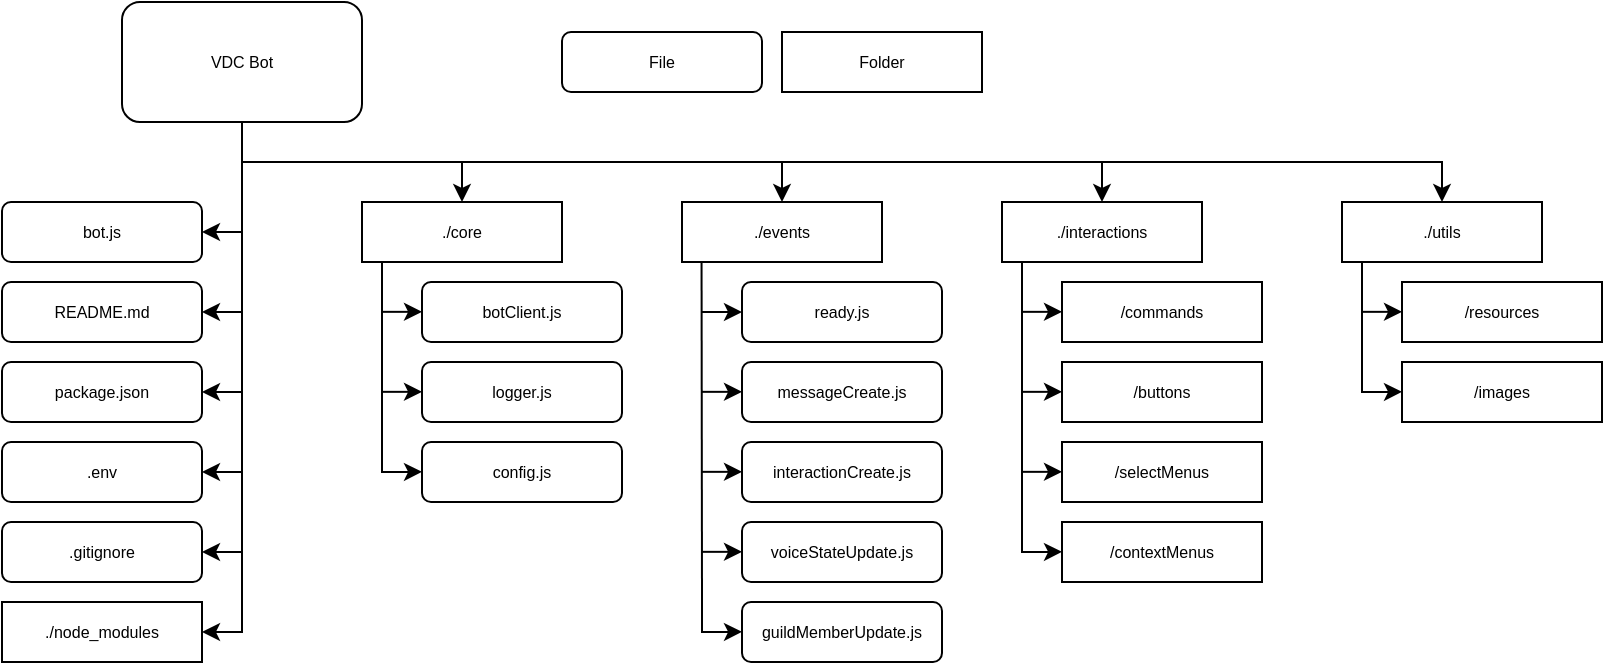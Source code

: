 <mxfile>
    <diagram id="W_Uog8LgI8R0gpSisgZb" name="file-structure">
        <mxGraphModel dx="2130" dy="446" grid="1" gridSize="10" guides="1" tooltips="1" connect="1" arrows="1" fold="1" page="0" pageScale="1" pageWidth="850" pageHeight="1100" math="0" shadow="0">
            <root>
                <mxCell id="0"/>
                <mxCell id="1" parent="0"/>
                <mxCell id="scRuhdwd6UWqini5_JgF-61" style="edgeStyle=orthogonalEdgeStyle;rounded=0;orthogonalLoop=1;jettySize=auto;html=1;entryX=1;entryY=0.5;entryDx=0;entryDy=0;fontSize=8;" parent="1" source="scRuhdwd6UWqini5_JgF-66" target="scRuhdwd6UWqini5_JgF-69" edge="1">
                    <mxGeometry relative="1" as="geometry">
                        <mxPoint x="30" y="630" as="targetPoint"/>
                        <Array as="points">
                            <mxPoint x="-70" y="645"/>
                        </Array>
                    </mxGeometry>
                </mxCell>
                <mxCell id="scRuhdwd6UWqini5_JgF-62" style="edgeStyle=orthogonalEdgeStyle;rounded=0;orthogonalLoop=1;jettySize=auto;html=1;entryX=0.5;entryY=0;entryDx=0;entryDy=0;fontSize=8;" parent="1" source="scRuhdwd6UWqini5_JgF-66" target="scRuhdwd6UWqini5_JgF-104" edge="1">
                    <mxGeometry relative="1" as="geometry">
                        <Array as="points">
                            <mxPoint x="-70" y="610"/>
                            <mxPoint x="530" y="610"/>
                        </Array>
                    </mxGeometry>
                </mxCell>
                <mxCell id="scRuhdwd6UWqini5_JgF-63" style="edgeStyle=orthogonalEdgeStyle;rounded=0;orthogonalLoop=1;jettySize=auto;html=1;entryX=0.5;entryY=0;entryDx=0;entryDy=0;fontSize=8;" parent="1" source="scRuhdwd6UWqini5_JgF-66" target="scRuhdwd6UWqini5_JgF-79" edge="1">
                    <mxGeometry relative="1" as="geometry">
                        <Array as="points">
                            <mxPoint x="-70" y="610"/>
                            <mxPoint x="360" y="610"/>
                        </Array>
                    </mxGeometry>
                </mxCell>
                <mxCell id="scRuhdwd6UWqini5_JgF-64" style="edgeStyle=orthogonalEdgeStyle;rounded=0;orthogonalLoop=1;jettySize=auto;html=1;fontSize=8;" parent="1" source="scRuhdwd6UWqini5_JgF-66" target="scRuhdwd6UWqini5_JgF-78" edge="1">
                    <mxGeometry relative="1" as="geometry">
                        <Array as="points">
                            <mxPoint x="-70" y="610"/>
                            <mxPoint x="200" y="610"/>
                        </Array>
                    </mxGeometry>
                </mxCell>
                <mxCell id="scRuhdwd6UWqini5_JgF-65" style="edgeStyle=orthogonalEdgeStyle;rounded=0;orthogonalLoop=1;jettySize=auto;html=1;entryX=0.5;entryY=0;entryDx=0;entryDy=0;fontSize=8;" parent="1" source="scRuhdwd6UWqini5_JgF-66" target="scRuhdwd6UWqini5_JgF-76" edge="1">
                    <mxGeometry relative="1" as="geometry">
                        <Array as="points">
                            <mxPoint x="-70" y="610"/>
                            <mxPoint x="40" y="610"/>
                        </Array>
                    </mxGeometry>
                </mxCell>
                <mxCell id="scRuhdwd6UWqini5_JgF-66" value="VDC Bot" style="rounded=1;whiteSpace=wrap;html=1;fontSize=8;" parent="1" vertex="1">
                    <mxGeometry x="-130" y="530" width="120" height="60" as="geometry"/>
                </mxCell>
                <mxCell id="scRuhdwd6UWqini5_JgF-67" value="package.json" style="rounded=1;whiteSpace=wrap;html=1;fontSize=8;" parent="1" vertex="1">
                    <mxGeometry x="-190" y="710" width="100" height="30" as="geometry"/>
                </mxCell>
                <mxCell id="scRuhdwd6UWqini5_JgF-68" value="README.md" style="rounded=1;whiteSpace=wrap;html=1;fontSize=8;" parent="1" vertex="1">
                    <mxGeometry x="-190" y="670" width="100" height="30" as="geometry"/>
                </mxCell>
                <mxCell id="scRuhdwd6UWqini5_JgF-69" value="&lt;div style=&quot;font-size: 8px;&quot;&gt;bot.js&lt;/div&gt;" style="rounded=1;whiteSpace=wrap;html=1;fontSize=8;" parent="1" vertex="1">
                    <mxGeometry x="-190" y="630" width="100" height="30" as="geometry"/>
                </mxCell>
                <mxCell id="scRuhdwd6UWqini5_JgF-70" value=".gitignore" style="rounded=1;whiteSpace=wrap;html=1;fontSize=8;" parent="1" vertex="1">
                    <mxGeometry x="-190" y="790" width="100" height="30" as="geometry"/>
                </mxCell>
                <mxCell id="scRuhdwd6UWqini5_JgF-71" value="" style="endArrow=classic;html=1;rounded=0;entryX=1;entryY=0.5;entryDx=0;entryDy=0;fontSize=8;" parent="1" target="scRuhdwd6UWqini5_JgF-77" edge="1">
                    <mxGeometry width="50" height="50" relative="1" as="geometry">
                        <mxPoint x="-70" y="610" as="sourcePoint"/>
                        <mxPoint x="-70" y="750" as="targetPoint"/>
                        <Array as="points">
                            <mxPoint x="-70" y="845"/>
                        </Array>
                    </mxGeometry>
                </mxCell>
                <mxCell id="scRuhdwd6UWqini5_JgF-72" value=".env" style="rounded=1;whiteSpace=wrap;html=1;fontSize=8;" parent="1" vertex="1">
                    <mxGeometry x="-190" y="750" width="100" height="30" as="geometry"/>
                </mxCell>
                <mxCell id="scRuhdwd6UWqini5_JgF-73" value="" style="endArrow=classic;html=1;rounded=0;entryX=1;entryY=0.5;entryDx=0;entryDy=0;fontSize=8;" parent="1" target="scRuhdwd6UWqini5_JgF-72" edge="1">
                    <mxGeometry width="50" height="50" relative="1" as="geometry">
                        <mxPoint x="-70" y="765" as="sourcePoint"/>
                        <mxPoint x="200" y="830" as="targetPoint"/>
                    </mxGeometry>
                </mxCell>
                <mxCell id="scRuhdwd6UWqini5_JgF-74" value="" style="endArrow=classic;html=1;rounded=0;entryX=1;entryY=0.5;entryDx=0;entryDy=0;fontSize=8;" parent="1" target="scRuhdwd6UWqini5_JgF-68" edge="1">
                    <mxGeometry width="50" height="50" relative="1" as="geometry">
                        <mxPoint x="-70" y="685" as="sourcePoint"/>
                        <mxPoint y="720" as="targetPoint"/>
                    </mxGeometry>
                </mxCell>
                <mxCell id="scRuhdwd6UWqini5_JgF-75" value="" style="endArrow=classic;html=1;rounded=0;entryX=1;entryY=0.5;entryDx=0;entryDy=0;fontSize=8;" parent="1" target="scRuhdwd6UWqini5_JgF-67" edge="1">
                    <mxGeometry width="50" height="50" relative="1" as="geometry">
                        <mxPoint x="-70" y="725" as="sourcePoint"/>
                        <mxPoint y="700" as="targetPoint"/>
                    </mxGeometry>
                </mxCell>
                <mxCell id="scRuhdwd6UWqini5_JgF-76" value="./core" style="rounded=0;whiteSpace=wrap;html=1;fontSize=8;" parent="1" vertex="1">
                    <mxGeometry x="-10" y="630" width="100" height="30" as="geometry"/>
                </mxCell>
                <mxCell id="scRuhdwd6UWqini5_JgF-77" value="./node_modules" style="rounded=0;whiteSpace=wrap;html=1;fontSize=8;" parent="1" vertex="1">
                    <mxGeometry x="-190" y="830" width="100" height="30" as="geometry"/>
                </mxCell>
                <mxCell id="scRuhdwd6UWqini5_JgF-78" value="./events" style="rounded=0;whiteSpace=wrap;html=1;fontSize=8;" parent="1" vertex="1">
                    <mxGeometry x="150" y="630" width="100" height="30" as="geometry"/>
                </mxCell>
                <mxCell id="scRuhdwd6UWqini5_JgF-79" value="./interactions" style="rounded=0;whiteSpace=wrap;html=1;fontSize=8;" parent="1" vertex="1">
                    <mxGeometry x="310" y="630" width="100" height="30" as="geometry"/>
                </mxCell>
                <mxCell id="scRuhdwd6UWqini5_JgF-80" value="botClient.js" style="rounded=1;whiteSpace=wrap;html=1;fontSize=8;" parent="1" vertex="1">
                    <mxGeometry x="20" y="670" width="100" height="30" as="geometry"/>
                </mxCell>
                <mxCell id="scRuhdwd6UWqini5_JgF-81" value="&lt;div style=&quot;font-size: 8px;&quot;&gt;logger.js&lt;/div&gt;" style="rounded=1;whiteSpace=wrap;html=1;fontSize=8;" parent="1" vertex="1">
                    <mxGeometry x="20" y="710" width="100" height="30" as="geometry"/>
                </mxCell>
                <mxCell id="scRuhdwd6UWqini5_JgF-83" value="/images" style="rounded=0;whiteSpace=wrap;html=1;fontSize=8;" parent="1" vertex="1">
                    <mxGeometry x="510" y="710" width="100" height="30" as="geometry"/>
                </mxCell>
                <mxCell id="scRuhdwd6UWqini5_JgF-84" value="/commands" style="rounded=0;whiteSpace=wrap;html=1;fontSize=8;" parent="1" vertex="1">
                    <mxGeometry x="340" y="670" width="100" height="30" as="geometry"/>
                </mxCell>
                <mxCell id="scRuhdwd6UWqini5_JgF-85" value="/buttons" style="rounded=0;whiteSpace=wrap;html=1;fontSize=8;" parent="1" vertex="1">
                    <mxGeometry x="340" y="710" width="100" height="30" as="geometry"/>
                </mxCell>
                <mxCell id="scRuhdwd6UWqini5_JgF-86" value="/selectMenus" style="rounded=0;whiteSpace=wrap;html=1;fontSize=8;" parent="1" vertex="1">
                    <mxGeometry x="340" y="750" width="100" height="30" as="geometry"/>
                </mxCell>
                <mxCell id="scRuhdwd6UWqini5_JgF-87" value="/contextMenus" style="rounded=0;whiteSpace=wrap;html=1;fontSize=8;" parent="1" vertex="1">
                    <mxGeometry x="340" y="790" width="100" height="30" as="geometry"/>
                </mxCell>
                <mxCell id="scRuhdwd6UWqini5_JgF-88" value="&lt;div style=&quot;font-size: 8px;&quot;&gt;messageCreate.js&lt;/div&gt;" style="rounded=1;whiteSpace=wrap;html=1;fontSize=8;" parent="1" vertex="1">
                    <mxGeometry x="180" y="710" width="100" height="30" as="geometry"/>
                </mxCell>
                <mxCell id="scRuhdwd6UWqini5_JgF-89" value="&lt;div style=&quot;font-size: 8px;&quot;&gt;interactionCreate.js&lt;/div&gt;" style="rounded=1;whiteSpace=wrap;html=1;fontSize=8;" parent="1" vertex="1">
                    <mxGeometry x="180" y="750" width="100" height="30" as="geometry"/>
                </mxCell>
                <mxCell id="scRuhdwd6UWqini5_JgF-90" value="&lt;div style=&quot;font-size: 8px;&quot;&gt;ready.js&lt;/div&gt;" style="rounded=1;whiteSpace=wrap;html=1;fontSize=8;" parent="1" vertex="1">
                    <mxGeometry x="180" y="670" width="100" height="30" as="geometry"/>
                </mxCell>
                <mxCell id="scRuhdwd6UWqini5_JgF-91" value="voiceStateUpdate.js" style="rounded=1;whiteSpace=wrap;html=1;fontSize=8;" parent="1" vertex="1">
                    <mxGeometry x="180" y="790" width="100" height="30" as="geometry"/>
                </mxCell>
                <mxCell id="scRuhdwd6UWqini5_JgF-92" value="&lt;div style=&quot;font-size: 8px;&quot;&gt;guildMemberUpdate.js&lt;/div&gt;" style="rounded=1;whiteSpace=wrap;html=1;fontSize=8;" parent="1" vertex="1">
                    <mxGeometry x="180" y="830" width="100" height="30" as="geometry"/>
                </mxCell>
                <mxCell id="scRuhdwd6UWqini5_JgF-93" value="" style="endArrow=classic;html=1;rounded=0;fontSize=8;entryX=0;entryY=0.5;entryDx=0;entryDy=0;" parent="1" target="scRuhdwd6UWqini5_JgF-90" edge="1">
                    <mxGeometry width="50" height="50" relative="1" as="geometry">
                        <mxPoint x="160" y="685" as="sourcePoint"/>
                        <mxPoint x="280" y="730" as="targetPoint"/>
                    </mxGeometry>
                </mxCell>
                <mxCell id="scRuhdwd6UWqini5_JgF-94" value="" style="endArrow=none;html=1;rounded=0;fontSize=8;" parent="1" edge="1">
                    <mxGeometry width="50" height="50" relative="1" as="geometry">
                        <mxPoint x="160" y="830" as="sourcePoint"/>
                        <mxPoint x="159.78" y="660" as="targetPoint"/>
                    </mxGeometry>
                </mxCell>
                <mxCell id="scRuhdwd6UWqini5_JgF-95" value="" style="endArrow=classic;html=1;rounded=0;fontSize=8;entryX=0;entryY=0.5;entryDx=0;entryDy=0;" parent="1" edge="1">
                    <mxGeometry width="50" height="50" relative="1" as="geometry">
                        <mxPoint x="160" y="724.92" as="sourcePoint"/>
                        <mxPoint x="180" y="724.92" as="targetPoint"/>
                    </mxGeometry>
                </mxCell>
                <mxCell id="scRuhdwd6UWqini5_JgF-96" value="" style="endArrow=classic;html=1;rounded=0;fontSize=8;entryX=0;entryY=0.5;entryDx=0;entryDy=0;" parent="1" edge="1">
                    <mxGeometry width="50" height="50" relative="1" as="geometry">
                        <mxPoint x="160" y="764.92" as="sourcePoint"/>
                        <mxPoint x="180" y="764.92" as="targetPoint"/>
                    </mxGeometry>
                </mxCell>
                <mxCell id="scRuhdwd6UWqini5_JgF-97" value="" style="endArrow=classic;html=1;rounded=0;fontSize=8;entryX=0;entryY=0.5;entryDx=0;entryDy=0;" parent="1" edge="1">
                    <mxGeometry width="50" height="50" relative="1" as="geometry">
                        <mxPoint x="160" y="804.92" as="sourcePoint"/>
                        <mxPoint x="180" y="804.92" as="targetPoint"/>
                    </mxGeometry>
                </mxCell>
                <mxCell id="scRuhdwd6UWqini5_JgF-98" value="" style="endArrow=classic;html=1;rounded=0;fontSize=8;entryX=0;entryY=0.5;entryDx=0;entryDy=0;" parent="1" edge="1">
                    <mxGeometry width="50" height="50" relative="1" as="geometry">
                        <mxPoint x="160" y="830" as="sourcePoint"/>
                        <mxPoint x="180" y="844.92" as="targetPoint"/>
                        <Array as="points">
                            <mxPoint x="160" y="845"/>
                        </Array>
                    </mxGeometry>
                </mxCell>
                <mxCell id="scRuhdwd6UWqini5_JgF-99" value="config.js" style="rounded=1;whiteSpace=wrap;html=1;fontSize=8;" parent="1" vertex="1">
                    <mxGeometry x="20" y="750" width="100" height="30" as="geometry"/>
                </mxCell>
                <mxCell id="scRuhdwd6UWqini5_JgF-100" value="" style="endArrow=none;html=1;rounded=0;fontSize=8;" parent="1" edge="1">
                    <mxGeometry width="50" height="50" relative="1" as="geometry">
                        <mxPoint y="750" as="sourcePoint"/>
                        <mxPoint y="660" as="targetPoint"/>
                    </mxGeometry>
                </mxCell>
                <mxCell id="scRuhdwd6UWqini5_JgF-101" value="" style="endArrow=classic;html=1;rounded=0;fontSize=8;entryX=0;entryY=0.5;entryDx=0;entryDy=0;" parent="1" edge="1">
                    <mxGeometry width="50" height="50" relative="1" as="geometry">
                        <mxPoint y="684.92" as="sourcePoint"/>
                        <mxPoint x="20" y="684.92" as="targetPoint"/>
                    </mxGeometry>
                </mxCell>
                <mxCell id="scRuhdwd6UWqini5_JgF-102" value="" style="endArrow=classic;html=1;rounded=0;fontSize=8;entryX=0;entryY=0.5;entryDx=0;entryDy=0;" parent="1" edge="1">
                    <mxGeometry width="50" height="50" relative="1" as="geometry">
                        <mxPoint y="724.92" as="sourcePoint"/>
                        <mxPoint x="20" y="724.92" as="targetPoint"/>
                    </mxGeometry>
                </mxCell>
                <mxCell id="scRuhdwd6UWqini5_JgF-103" value="" style="endArrow=classic;html=1;rounded=0;fontSize=8;entryX=0;entryY=0.5;entryDx=0;entryDy=0;" parent="1" edge="1">
                    <mxGeometry width="50" height="50" relative="1" as="geometry">
                        <mxPoint y="750" as="sourcePoint"/>
                        <mxPoint x="20" y="764.92" as="targetPoint"/>
                        <Array as="points">
                            <mxPoint y="765"/>
                        </Array>
                    </mxGeometry>
                </mxCell>
                <mxCell id="scRuhdwd6UWqini5_JgF-104" value="./utils" style="rounded=0;whiteSpace=wrap;html=1;fontSize=8;" parent="1" vertex="1">
                    <mxGeometry x="480" y="630" width="100" height="30" as="geometry"/>
                </mxCell>
                <mxCell id="scRuhdwd6UWqini5_JgF-105" value="" style="endArrow=classic;html=1;rounded=0;entryX=1;entryY=0.5;entryDx=0;entryDy=0;fontSize=8;" parent="1" target="scRuhdwd6UWqini5_JgF-70" edge="1">
                    <mxGeometry width="50" height="50" relative="1" as="geometry">
                        <mxPoint x="-70" y="805" as="sourcePoint"/>
                        <mxPoint x="-80" y="775" as="targetPoint"/>
                    </mxGeometry>
                </mxCell>
                <mxCell id="scRuhdwd6UWqini5_JgF-106" value="/resources" style="rounded=0;whiteSpace=wrap;html=1;fontSize=8;" parent="1" vertex="1">
                    <mxGeometry x="510" y="670" width="100" height="30" as="geometry"/>
                </mxCell>
                <mxCell id="scRuhdwd6UWqini5_JgF-107" value="" style="endArrow=none;html=1;rounded=0;fontSize=8;" parent="1" edge="1">
                    <mxGeometry width="50" height="50" relative="1" as="geometry">
                        <mxPoint x="320" y="790" as="sourcePoint"/>
                        <mxPoint x="320" y="660" as="targetPoint"/>
                    </mxGeometry>
                </mxCell>
                <mxCell id="scRuhdwd6UWqini5_JgF-108" value="" style="endArrow=classic;html=1;rounded=0;fontSize=8;entryX=0;entryY=0.5;entryDx=0;entryDy=0;" parent="1" edge="1">
                    <mxGeometry width="50" height="50" relative="1" as="geometry">
                        <mxPoint x="320" y="684.92" as="sourcePoint"/>
                        <mxPoint x="340" y="684.92" as="targetPoint"/>
                    </mxGeometry>
                </mxCell>
                <mxCell id="scRuhdwd6UWqini5_JgF-109" value="" style="endArrow=classic;html=1;rounded=0;fontSize=8;entryX=0;entryY=0.5;entryDx=0;entryDy=0;" parent="1" edge="1">
                    <mxGeometry width="50" height="50" relative="1" as="geometry">
                        <mxPoint x="320" y="724.92" as="sourcePoint"/>
                        <mxPoint x="340" y="724.92" as="targetPoint"/>
                    </mxGeometry>
                </mxCell>
                <mxCell id="scRuhdwd6UWqini5_JgF-110" value="" style="endArrow=classic;html=1;rounded=0;fontSize=8;entryX=0;entryY=0.5;entryDx=0;entryDy=0;" parent="1" edge="1">
                    <mxGeometry width="50" height="50" relative="1" as="geometry">
                        <mxPoint x="320" y="764.92" as="sourcePoint"/>
                        <mxPoint x="340" y="764.92" as="targetPoint"/>
                    </mxGeometry>
                </mxCell>
                <mxCell id="scRuhdwd6UWqini5_JgF-111" value="" style="endArrow=classic;html=1;rounded=0;fontSize=8;entryX=0;entryY=0.5;entryDx=0;entryDy=0;" parent="1" edge="1">
                    <mxGeometry width="50" height="50" relative="1" as="geometry">
                        <mxPoint x="320" y="790" as="sourcePoint"/>
                        <mxPoint x="340" y="804.92" as="targetPoint"/>
                        <Array as="points">
                            <mxPoint x="320" y="805"/>
                        </Array>
                    </mxGeometry>
                </mxCell>
                <mxCell id="scRuhdwd6UWqini5_JgF-112" value="" style="endArrow=none;html=1;rounded=0;fontSize=8;" parent="1" edge="1">
                    <mxGeometry width="50" height="50" relative="1" as="geometry">
                        <mxPoint x="490" y="710" as="sourcePoint"/>
                        <mxPoint x="490" y="660" as="targetPoint"/>
                    </mxGeometry>
                </mxCell>
                <mxCell id="scRuhdwd6UWqini5_JgF-113" value="" style="endArrow=classic;html=1;rounded=0;fontSize=8;entryX=0;entryY=0.5;entryDx=0;entryDy=0;" parent="1" edge="1">
                    <mxGeometry width="50" height="50" relative="1" as="geometry">
                        <mxPoint x="490" y="684.92" as="sourcePoint"/>
                        <mxPoint x="510" y="684.92" as="targetPoint"/>
                    </mxGeometry>
                </mxCell>
                <mxCell id="scRuhdwd6UWqini5_JgF-114" value="" style="endArrow=classic;html=1;rounded=0;fontSize=8;entryX=0;entryY=0.5;entryDx=0;entryDy=0;" parent="1" edge="1">
                    <mxGeometry width="50" height="50" relative="1" as="geometry">
                        <mxPoint x="490" y="710" as="sourcePoint"/>
                        <mxPoint x="510" y="724.92" as="targetPoint"/>
                        <Array as="points">
                            <mxPoint x="490" y="725"/>
                        </Array>
                    </mxGeometry>
                </mxCell>
                <mxCell id="scRuhdwd6UWqini5_JgF-116" value="File" style="rounded=1;whiteSpace=wrap;html=1;fontSize=8;" parent="1" vertex="1">
                    <mxGeometry x="90" y="545" width="100" height="30" as="geometry"/>
                </mxCell>
                <mxCell id="scRuhdwd6UWqini5_JgF-117" value="Folder" style="rounded=0;whiteSpace=wrap;html=1;fontSize=8;" parent="1" vertex="1">
                    <mxGeometry x="200" y="545" width="100" height="30" as="geometry"/>
                </mxCell>
            </root>
        </mxGraphModel>
    </diagram>
    <diagram id="YbYerDMXKmPwTdQ9JqF2" name="high-level-diagram">
        <mxGraphModel dx="2530" dy="1246" grid="0" gridSize="10" guides="1" tooltips="1" connect="1" arrows="1" fold="1" page="0" pageScale="1" pageWidth="850" pageHeight="1100" math="0" shadow="0">
            <root>
                <mxCell id="0"/>
                <mxCell id="1" parent="0"/>
                <mxCell id="2" value="VDC Bot Structure" style="text;html=1;align=center;verticalAlign=middle;resizable=0;points=[];autosize=1;strokeColor=none;fillColor=none;" parent="1" vertex="1">
                    <mxGeometry x="110" y="-50" width="120" height="30" as="geometry"/>
                </mxCell>
                <mxCell id="3" value="This bot will live in the primary VDC Server, and all of the franchise servers" style="text;html=1;align=left;verticalAlign=middle;resizable=0;points=[];autosize=1;strokeColor=none;fillColor=none;" parent="1" vertex="1">
                    <mxGeometry x="130" y="-20" width="420" height="30" as="geometry"/>
                </mxCell>
                <mxCell id="7" value="The purpose of this bot will be to keep everything related to the VDC operation up to date at all times" style="text;html=1;align=left;verticalAlign=middle;resizable=0;points=[];autosize=1;strokeColor=none;fillColor=none;" parent="1" vertex="1">
                    <mxGeometry x="130" y="10" width="560" height="30" as="geometry"/>
                </mxCell>
                <mxCell id="8" value="This will be done with application commands (i.e. Slash Commands) that will &quot;sync&quot; things&lt;br&gt;between the &quot;child&quot; servers and the &quot;parent&quot; VDC server" style="text;html=1;align=left;verticalAlign=middle;resizable=0;points=[];autosize=1;strokeColor=none;fillColor=none;" parent="1" vertex="1">
                    <mxGeometry x="130" y="40" width="500" height="40" as="geometry"/>
                </mxCell>
                <mxCell id="14" style="edgeStyle=none;html=1;entryX=0.5;entryY=0;entryDx=0;entryDy=0;" parent="1" source="9" target="10" edge="1">
                    <mxGeometry relative="1" as="geometry">
                        <Array as="points">
                            <mxPoint x="47" y="130"/>
                        </Array>
                    </mxGeometry>
                </mxCell>
                <mxCell id="25" style="edgeStyle=none;html=1;entryX=0.5;entryY=0;entryDx=0;entryDy=0;" parent="1" source="9" target="15" edge="1">
                    <mxGeometry relative="1" as="geometry">
                        <mxPoint x="350.0" y="130" as="targetPoint"/>
                        <Array as="points">
                            <mxPoint x="555" y="130"/>
                        </Array>
                    </mxGeometry>
                </mxCell>
                <mxCell id="59" style="edgeStyle=none;html=1;exitX=0.5;exitY=1;exitDx=0;exitDy=0;entryX=0.5;entryY=0;entryDx=0;entryDy=0;" parent="1" source="9" target="55" edge="1">
                    <mxGeometry relative="1" as="geometry">
                        <Array as="points">
                            <mxPoint x="210" y="379"/>
                            <mxPoint x="350" y="381"/>
                        </Array>
                    </mxGeometry>
                </mxCell>
                <mxCell id="9" value="VDC Bot" style="rounded=1;whiteSpace=wrap;html=1;" parent="1" vertex="1">
                    <mxGeometry x="150" y="100" width="120" height="60" as="geometry"/>
                </mxCell>
                <mxCell id="10" value="VDC Commands" style="swimlane;fontStyle=0;childLayout=stackLayout;horizontal=1;startSize=26;fillColor=none;horizontalStack=0;resizeParent=1;resizeParentMax=0;resizeLast=0;collapsible=1;marginBottom=0;html=1;" parent="1" vertex="1">
                    <mxGeometry x="-40" y="160" width="173.75" height="414" as="geometry"/>
                </mxCell>
                <mxCell id="20" value="/[franchise]" style="swimlane;" parent="10" vertex="1">
                    <mxGeometry y="26" width="173.75" height="154" as="geometry">
                        <mxRectangle y="26" width="173.75" height="30" as="alternateBounds"/>
                    </mxGeometry>
                </mxCell>
                <mxCell id="21" value="/[franchise] roster [?level]" style="text;html=1;align=center;verticalAlign=middle;resizable=0;points=[];autosize=1;strokeColor=none;fillColor=none;" parent="20" vertex="1">
                    <mxGeometry x="6.88" y="26" width="160" height="30" as="geometry"/>
                </mxCell>
                <mxCell id="22" value="/[franchise] info" style="text;html=1;align=center;verticalAlign=middle;resizable=0;points=[];autosize=1;strokeColor=none;fillColor=none;" parent="20" vertex="1">
                    <mxGeometry x="34.38" y="56" width="100" height="30" as="geometry"/>
                </mxCell>
                <mxCell id="23" value="/[franchise] captains" style="text;html=1;align=center;verticalAlign=middle;resizable=0;points=[];autosize=1;strokeColor=none;fillColor=none;" parent="20" vertex="1">
                    <mxGeometry x="21.88" y="86" width="130" height="30" as="geometry"/>
                </mxCell>
                <mxCell id="24" value="/[franchise] leadership" style="text;html=1;align=center;verticalAlign=middle;resizable=0;points=[];autosize=1;strokeColor=none;fillColor=none;" parent="20" vertex="1">
                    <mxGeometry x="16.88" y="116" width="140" height="30" as="geometry"/>
                </mxCell>
                <mxCell id="41" value="/staff" style="swimlane;" parent="10" vertex="1">
                    <mxGeometry y="180" width="173.75" height="130" as="geometry">
                        <mxRectangle y="180" width="173.75" height="26" as="alternateBounds"/>
                    </mxGeometry>
                </mxCell>
                <mxCell id="42" value="/staff [staff_team]" style="text;html=1;align=center;verticalAlign=middle;resizable=0;points=[];autosize=1;strokeColor=none;fillColor=none;" parent="41" vertex="1">
                    <mxGeometry x="23.75" y="32" width="120" height="30" as="geometry"/>
                </mxCell>
                <mxCell id="43" value="/staff apply [staff_team]" style="text;html=1;align=center;verticalAlign=middle;resizable=0;points=[];autosize=1;strokeColor=none;fillColor=none;" parent="41" vertex="1">
                    <mxGeometry x="8.75" y="92" width="150" height="30" as="geometry"/>
                </mxCell>
                <mxCell id="44" value="/staff info [staff_team]" style="text;html=1;align=center;verticalAlign=middle;resizable=0;points=[];autosize=1;strokeColor=none;fillColor=none;" parent="41" vertex="1">
                    <mxGeometry x="16.88" y="62" width="140" height="30" as="geometry"/>
                </mxCell>
                <mxCell id="12" value="/profile [?member]" style="text;strokeColor=none;fillColor=none;align=center;verticalAlign=top;spacingLeft=4;spacingRight=4;overflow=hidden;rotatable=0;points=[[0,0.5],[1,0.5]];portConstraint=eastwest;whiteSpace=wrap;html=1;" parent="10" vertex="1">
                    <mxGeometry y="310" width="173.75" height="26" as="geometry"/>
                </mxCell>
                <mxCell id="47" value="/stats [?member]" style="text;strokeColor=none;fillColor=none;align=center;verticalAlign=top;spacingLeft=4;spacingRight=4;overflow=hidden;rotatable=0;points=[[0,0.5],[1,0.5]];portConstraint=eastwest;whiteSpace=wrap;html=1;" parent="10" vertex="1">
                    <mxGeometry y="336" width="173.75" height="26" as="geometry"/>
                </mxCell>
                <mxCell id="50" value="/tracker [?player]" style="text;strokeColor=none;fillColor=none;align=center;verticalAlign=top;spacingLeft=4;spacingRight=4;overflow=hidden;rotatable=0;points=[[0,0.5],[1,0.5]];portConstraint=eastwest;whiteSpace=wrap;html=1;" parent="10" vertex="1">
                    <mxGeometry y="362" width="173.75" height="26" as="geometry"/>
                </mxCell>
                <mxCell id="49" value="/map-ban [franchise] [level]" style="text;strokeColor=none;fillColor=none;align=center;verticalAlign=top;spacingLeft=4;spacingRight=4;overflow=hidden;rotatable=0;points=[[0,0.5],[1,0.5]];portConstraint=eastwest;whiteSpace=wrap;html=1;" parent="10" vertex="1">
                    <mxGeometry y="388" width="173.75" height="26" as="geometry"/>
                </mxCell>
                <mxCell id="15" value="Franchise Commands" style="swimlane;fontStyle=0;childLayout=stackLayout;horizontal=1;startSize=26;fillColor=none;horizontalStack=0;resizeParent=1;resizeParentMax=0;resizeLast=0;collapsible=1;marginBottom=0;html=1;" parent="1" vertex="1">
                    <mxGeometry x="280" y="160" width="544" height="201" as="geometry"/>
                </mxCell>
                <mxCell id="26" value="Restricted Commands" style="swimlane;childLayout=stackLayout;resizeParent=1;resizeParentMax=0;startSize=20;html=1;" parent="15" vertex="1">
                    <mxGeometry y="26" width="544" height="149" as="geometry">
                        <mxRectangle y="26" width="512.5" height="30" as="alternateBounds"/>
                    </mxGeometry>
                </mxCell>
                <mxCell id="27" value="GM" style="swimlane;startSize=20;html=1;" parent="26" vertex="1">
                    <mxGeometry y="20" width="180" height="129" as="geometry">
                        <mxRectangle y="20" width="40" height="466" as="alternateBounds"/>
                    </mxGeometry>
                </mxCell>
                <mxCell id="37" value="/agm set [player]" style="text;html=1;align=center;verticalAlign=middle;resizable=0;points=[];autosize=1;strokeColor=none;fillColor=none;" parent="27" vertex="1">
                    <mxGeometry x="37" y="26" width="107" height="26" as="geometry"/>
                </mxCell>
                <mxCell id="38" value="/agm remove [player]" style="text;html=1;align=center;verticalAlign=middle;resizable=0;points=[];autosize=1;strokeColor=none;fillColor=none;" parent="27" vertex="1">
                    <mxGeometry x="25" y="56" width="131" height="26" as="geometry"/>
                </mxCell>
                <mxCell id="28" value="AGM" style="swimlane;startSize=20;html=1;" parent="26" vertex="1">
                    <mxGeometry x="180" y="20" width="205" height="129" as="geometry"/>
                </mxCell>
                <mxCell id="30" value="/captain set [level] [player]" style="text;html=1;align=center;verticalAlign=middle;resizable=0;points=[];autosize=1;strokeColor=none;fillColor=none;" parent="28" vertex="1">
                    <mxGeometry x="22" y="27" width="157" height="26" as="geometry"/>
                </mxCell>
                <mxCell id="39" value="/captain remove [player]" style="text;html=1;align=center;verticalAlign=middle;resizable=0;points=[];autosize=1;strokeColor=none;fillColor=none;" parent="28" vertex="1">
                    <mxGeometry x="27" y="57" width="146" height="26" as="geometry"/>
                </mxCell>
                <mxCell id="46" value="/update franchise [name, info, icon]" style="text;html=1;align=center;verticalAlign=middle;resizable=0;points=[];autosize=1;strokeColor=none;fillColor=none;" parent="28" vertex="1">
                    <mxGeometry x="-5" y="85" width="210" height="30" as="geometry"/>
                </mxCell>
                <mxCell id="32" value="Captain" style="swimlane;startSize=20;html=1;" parent="26" vertex="1">
                    <mxGeometry x="385" y="20" width="159" height="129" as="geometry"/>
                </mxCell>
                <mxCell id="40" value="/sub request [sub_name]" style="text;html=1;align=center;verticalAlign=middle;resizable=0;points=[];autosize=1;strokeColor=none;fillColor=none;" parent="32" vertex="1">
                    <mxGeometry x="4.5" y="51.5" width="150" height="26" as="geometry"/>
                </mxCell>
                <mxCell id="51" value="/sub list [level]" style="text;strokeColor=none;fillColor=none;align=center;verticalAlign=top;spacingLeft=4;spacingRight=4;overflow=hidden;rotatable=0;points=[[0,0.5],[1,0.5]];portConstraint=eastwest;whiteSpace=wrap;html=1;" parent="32" vertex="1">
                    <mxGeometry x="18" y="25" width="123" height="26" as="geometry"/>
                </mxCell>
                <mxCell id="16" value="Item 1" style="text;strokeColor=none;fillColor=none;align=left;verticalAlign=top;spacingLeft=4;spacingRight=4;overflow=hidden;rotatable=0;points=[[0,0.5],[1,0.5]];portConstraint=eastwest;whiteSpace=wrap;html=1;" parent="15" vertex="1">
                    <mxGeometry y="175" width="544" height="26" as="geometry"/>
                </mxCell>
                <mxCell id="52" value="https://github.com/trevorm4/10-Man-Bot/tree/master" style="text;html=1;align=center;verticalAlign=middle;resizable=0;points=[];autosize=1;strokeColor=none;fillColor=none;" parent="1" vertex="1">
                    <mxGeometry x="-540" y="688" width="293" height="26" as="geometry"/>
                </mxCell>
                <mxCell id="55" value="Shared" style="swimlane;fontStyle=0;childLayout=stackLayout;horizontal=1;startSize=26;fillColor=none;horizontalStack=0;resizeParent=1;resizeParentMax=0;resizeLast=0;collapsible=1;marginBottom=0;html=1;" parent="1" vertex="1">
                    <mxGeometry x="280" y="420" width="140" height="104" as="geometry"/>
                </mxCell>
                <mxCell id="60" value="/match-day [day]" style="text;strokeColor=none;fillColor=none;align=center;verticalAlign=top;spacingLeft=4;spacingRight=4;overflow=hidden;rotatable=0;points=[[0,0.5],[1,0.5]];portConstraint=eastwest;whiteSpace=wrap;html=1;" parent="55" vertex="1">
                    <mxGeometry y="26" width="140" height="26" as="geometry"/>
                </mxCell>
                <mxCell id="48" value="/report-match" style="text;strokeColor=none;fillColor=none;align=center;verticalAlign=top;spacingLeft=4;spacingRight=4;overflow=hidden;rotatable=0;points=[[0,0.5],[1,0.5]];portConstraint=eastwest;whiteSpace=wrap;html=1;" parent="55" vertex="1">
                    <mxGeometry y="52" width="140" height="26" as="geometry"/>
                </mxCell>
                <mxCell id="62" value="/time [timezone] [time]" style="text;strokeColor=none;fillColor=none;align=center;verticalAlign=top;spacingLeft=4;spacingRight=4;overflow=hidden;rotatable=0;points=[[0,0.5],[1,0.5]];portConstraint=eastwest;whiteSpace=wrap;html=1;" parent="55" vertex="1">
                    <mxGeometry y="78" width="140" height="26" as="geometry"/>
                </mxCell>
                <mxCell id="63" value="Discord ID &amp;lt;--&amp;gt; Valorant ID" style="shape=datastore;whiteSpace=wrap;html=1;" parent="1" vertex="1">
                    <mxGeometry x="-114" y="653" width="988" height="119" as="geometry"/>
                </mxCell>
                <mxCell id="69" value="Player Stats DB" style="shape=ext;double=1;rounded=1;whiteSpace=wrap;html=1;" parent="1" vertex="1">
                    <mxGeometry x="-38" y="802" width="120" height="32" as="geometry"/>
                </mxCell>
                <mxCell id="70" value="Player Mod DB" style="shape=ext;double=1;rounded=1;whiteSpace=wrap;html=1;" parent="1" vertex="1">
                    <mxGeometry x="178" y="802" width="120" height="32" as="geometry"/>
                </mxCell>
                <mxCell id="71" value="Tickets DB" style="shape=ext;double=1;rounded=1;whiteSpace=wrap;html=1;" parent="1" vertex="1">
                    <mxGeometry x="394" y="802" width="120" height="32" as="geometry"/>
                </mxCell>
                <mxCell id="83" value="/transactions" style="swimlane;" parent="1" vertex="1">
                    <mxGeometry x="-480.37" y="177" width="173.75" height="154" as="geometry">
                        <mxRectangle y="26" width="173.75" height="30" as="alternateBounds"/>
                    </mxGeometry>
                </mxCell>
                <mxCell id="84" value="/[franchise] roster [?level]" style="text;html=1;align=center;verticalAlign=middle;resizable=0;points=[];autosize=1;strokeColor=none;fillColor=none;" parent="83" vertex="1">
                    <mxGeometry x="6.88" y="26" width="160" height="30" as="geometry"/>
                </mxCell>
                <mxCell id="88" value="Database" style="swimlane;childLayout=stackLayout;resizeParent=1;resizeParentMax=0;horizontal=1;startSize=20;horizontalStack=0;html=1;" parent="1" vertex="1">
                    <mxGeometry x="-92.5" y="853" width="229" height="140" as="geometry"/>
                </mxCell>
                <mxCell id="89" value="Season [x]" style="swimlane;startSize=20;horizontal=0;html=1;" parent="88" vertex="1">
                    <mxGeometry y="20" width="229" height="120" as="geometry"/>
                </mxCell>
            </root>
        </mxGraphModel>
    </diagram>
</mxfile>